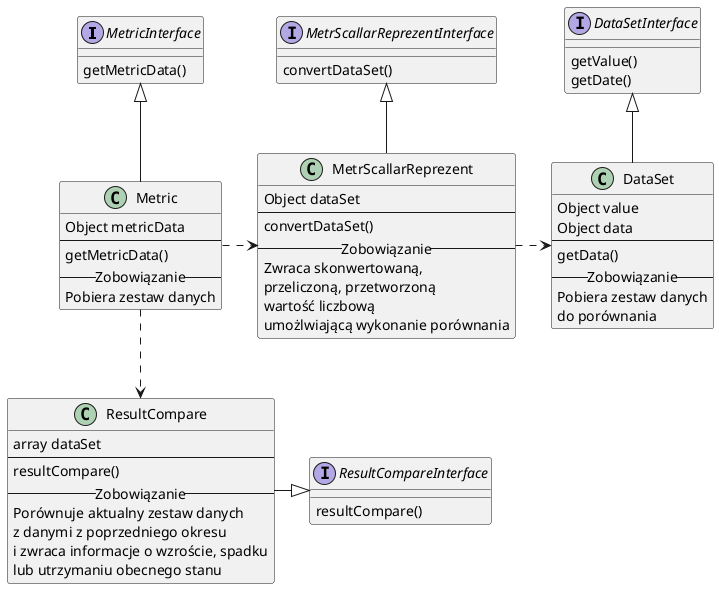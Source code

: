 @startuml

interface MetricInterface {
    getMetricData()
}

class Metric {
    Object metricData
--
    getMetricData()
-- Zobowiązanie --
Pobiera zestaw danych
}

Metric -up-|> MetricInterface

interface MetrScallarReprezentInterface {
convertDataSet()
}

class MetrScallarReprezent {
Object dataSet
--
convertDataSet()
-- Zobowiązanie --
Zwraca skonwertowaną, 
przeliczoną, przetworzoną 
wartość liczbową
umożlwiającą wykonanie porównania
}

MetrScallarReprezent -up-|> MetrScallarReprezentInterface

Metric .right.> MetrScallarReprezent

interface DataSetInterface {
    getValue()
    getDate()
}

class DataSet {
    Object value
    Object data
--
    getData()
-- Zobowiązanie --
Pobiera zestaw danych 
do porównania
}

DataSet -up-|> DataSetInterface

MetrScallarReprezent .right.> DataSet

interface ResultCompareInterface {
    resultCompare()
}

class ResultCompare {
    array dataSet
--
    resultCompare()
-- Zobowiązanie --
Porównuje aktualny zestaw danych
z danymi z poprzedniego okresu
i zwraca informacje o wzroście, spadku 
lub utrzymaniu obecnego stanu
}

ResultCompare -right-|> ResultCompareInterface

Metric .down.> ResultCompare
@enduml

